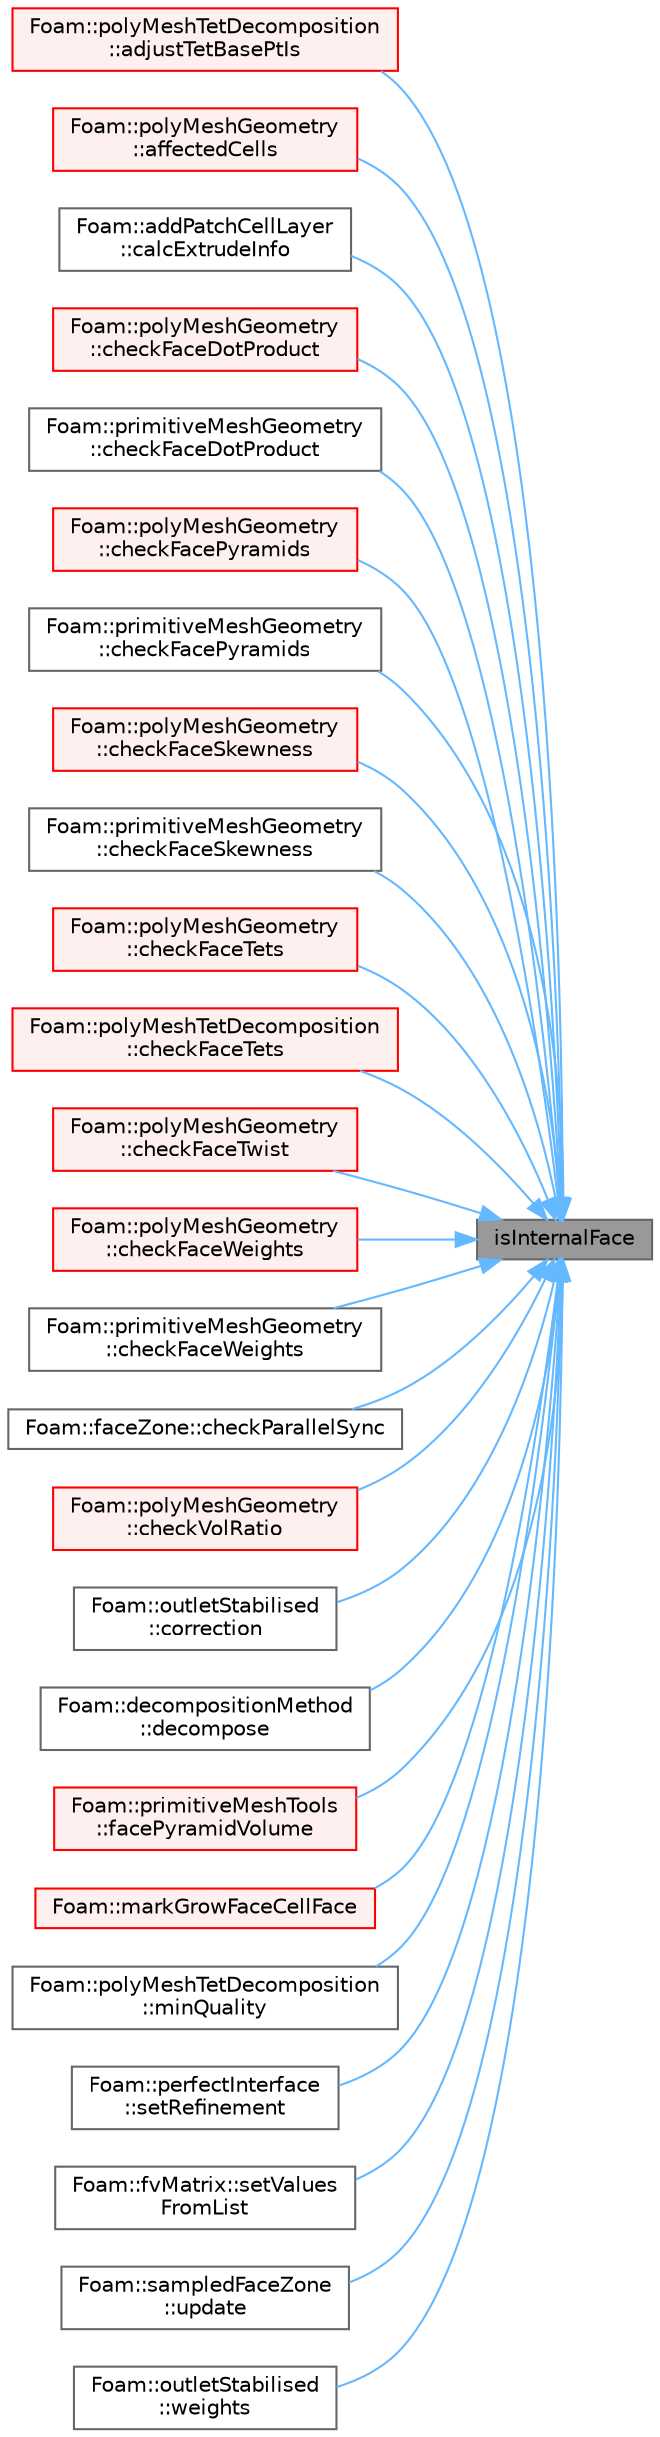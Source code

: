 digraph "isInternalFace"
{
 // LATEX_PDF_SIZE
  bgcolor="transparent";
  edge [fontname=Helvetica,fontsize=10,labelfontname=Helvetica,labelfontsize=10];
  node [fontname=Helvetica,fontsize=10,shape=box,height=0.2,width=0.4];
  rankdir="RL";
  Node1 [id="Node000001",label="isInternalFace",height=0.2,width=0.4,color="gray40", fillcolor="grey60", style="filled", fontcolor="black",tooltip=" "];
  Node1 -> Node2 [id="edge1_Node000001_Node000002",dir="back",color="steelblue1",style="solid",tooltip=" "];
  Node2 [id="Node000002",label="Foam::polyMeshTetDecomposition\l::adjustTetBasePtIs",height=0.2,width=0.4,color="red", fillcolor="#FFF0F0", style="filled",URL="$classFoam_1_1polyMeshTetDecomposition.html#a6a2ab02aef63d588b91e7c26706186b7",tooltip=" "];
  Node1 -> Node4 [id="edge2_Node000001_Node000004",dir="back",color="steelblue1",style="solid",tooltip=" "];
  Node4 [id="Node000004",label="Foam::polyMeshGeometry\l::affectedCells",height=0.2,width=0.4,color="red", fillcolor="#FFF0F0", style="filled",URL="$classFoam_1_1polyMeshGeometry.html#af5a651dc1cbf2df9601f576420a0cc3c",tooltip=" "];
  Node1 -> Node7 [id="edge3_Node000001_Node000007",dir="back",color="steelblue1",style="solid",tooltip=" "];
  Node7 [id="Node000007",label="Foam::addPatchCellLayer\l::calcExtrudeInfo",height=0.2,width=0.4,color="grey40", fillcolor="white", style="filled",URL="$classFoam_1_1addPatchCellLayer.html#a867b4b4d9eeb5d68fab13b864edeb60e",tooltip=" "];
  Node1 -> Node8 [id="edge4_Node000001_Node000008",dir="back",color="steelblue1",style="solid",tooltip=" "];
  Node8 [id="Node000008",label="Foam::polyMeshGeometry\l::checkFaceDotProduct",height=0.2,width=0.4,color="red", fillcolor="#FFF0F0", style="filled",URL="$classFoam_1_1polyMeshGeometry.html#a5014e575335db939bc66eb2fe32ac48f",tooltip=" "];
  Node1 -> Node9 [id="edge5_Node000001_Node000009",dir="back",color="steelblue1",style="solid",tooltip=" "];
  Node9 [id="Node000009",label="Foam::primitiveMeshGeometry\l::checkFaceDotProduct",height=0.2,width=0.4,color="grey40", fillcolor="white", style="filled",URL="$classFoam_1_1primitiveMeshGeometry.html#abe689b0ea95babc2086677dec53f57f2",tooltip=" "];
  Node1 -> Node10 [id="edge6_Node000001_Node000010",dir="back",color="steelblue1",style="solid",tooltip=" "];
  Node10 [id="Node000010",label="Foam::polyMeshGeometry\l::checkFacePyramids",height=0.2,width=0.4,color="red", fillcolor="#FFF0F0", style="filled",URL="$classFoam_1_1polyMeshGeometry.html#a185c3013142ff3facc41b31d9beef53a",tooltip=" "];
  Node1 -> Node11 [id="edge7_Node000001_Node000011",dir="back",color="steelblue1",style="solid",tooltip=" "];
  Node11 [id="Node000011",label="Foam::primitiveMeshGeometry\l::checkFacePyramids",height=0.2,width=0.4,color="grey40", fillcolor="white", style="filled",URL="$classFoam_1_1primitiveMeshGeometry.html#ad90dd781f10ef81bbfefbe0b9b8fe46e",tooltip=" "];
  Node1 -> Node12 [id="edge8_Node000001_Node000012",dir="back",color="steelblue1",style="solid",tooltip=" "];
  Node12 [id="Node000012",label="Foam::polyMeshGeometry\l::checkFaceSkewness",height=0.2,width=0.4,color="red", fillcolor="#FFF0F0", style="filled",URL="$classFoam_1_1polyMeshGeometry.html#a2df259c9e50de61beac65c3757c224eb",tooltip=" "];
  Node1 -> Node13 [id="edge9_Node000001_Node000013",dir="back",color="steelblue1",style="solid",tooltip=" "];
  Node13 [id="Node000013",label="Foam::primitiveMeshGeometry\l::checkFaceSkewness",height=0.2,width=0.4,color="grey40", fillcolor="white", style="filled",URL="$classFoam_1_1primitiveMeshGeometry.html#a2c5229035a955dd2719a447f55181f79",tooltip=" "];
  Node1 -> Node14 [id="edge10_Node000001_Node000014",dir="back",color="steelblue1",style="solid",tooltip=" "];
  Node14 [id="Node000014",label="Foam::polyMeshGeometry\l::checkFaceTets",height=0.2,width=0.4,color="red", fillcolor="#FFF0F0", style="filled",URL="$classFoam_1_1polyMeshGeometry.html#ac78de3d27453106d3cf818bda3fd90f4",tooltip=" "];
  Node1 -> Node15 [id="edge11_Node000001_Node000015",dir="back",color="steelblue1",style="solid",tooltip=" "];
  Node15 [id="Node000015",label="Foam::polyMeshTetDecomposition\l::checkFaceTets",height=0.2,width=0.4,color="red", fillcolor="#FFF0F0", style="filled",URL="$classFoam_1_1polyMeshTetDecomposition.html#a5041ce71d4d19419b583f1266325b8f0",tooltip=" "];
  Node1 -> Node19 [id="edge12_Node000001_Node000019",dir="back",color="steelblue1",style="solid",tooltip=" "];
  Node19 [id="Node000019",label="Foam::polyMeshGeometry\l::checkFaceTwist",height=0.2,width=0.4,color="red", fillcolor="#FFF0F0", style="filled",URL="$classFoam_1_1polyMeshGeometry.html#a1d15f5f7fdae54e4c34b03a0462cd535",tooltip=" "];
  Node1 -> Node20 [id="edge13_Node000001_Node000020",dir="back",color="steelblue1",style="solid",tooltip=" "];
  Node20 [id="Node000020",label="Foam::polyMeshGeometry\l::checkFaceWeights",height=0.2,width=0.4,color="red", fillcolor="#FFF0F0", style="filled",URL="$classFoam_1_1polyMeshGeometry.html#a6dbbfaac834107f888c95c13272d8d8a",tooltip=" "];
  Node1 -> Node21 [id="edge14_Node000001_Node000021",dir="back",color="steelblue1",style="solid",tooltip=" "];
  Node21 [id="Node000021",label="Foam::primitiveMeshGeometry\l::checkFaceWeights",height=0.2,width=0.4,color="grey40", fillcolor="white", style="filled",URL="$classFoam_1_1primitiveMeshGeometry.html#a43235a75da65bd601617364388f0d055",tooltip=" "];
  Node1 -> Node22 [id="edge15_Node000001_Node000022",dir="back",color="steelblue1",style="solid",tooltip=" "];
  Node22 [id="Node000022",label="Foam::faceZone::checkParallelSync",height=0.2,width=0.4,color="grey40", fillcolor="white", style="filled",URL="$classFoam_1_1faceZone.html#ae0d853449ed62624abe28bda852337c6",tooltip=" "];
  Node1 -> Node23 [id="edge16_Node000001_Node000023",dir="back",color="steelblue1",style="solid",tooltip=" "];
  Node23 [id="Node000023",label="Foam::polyMeshGeometry\l::checkVolRatio",height=0.2,width=0.4,color="red", fillcolor="#FFF0F0", style="filled",URL="$classFoam_1_1polyMeshGeometry.html#aa63d73334ea3f55a0fd59896924c6eb5",tooltip=" "];
  Node1 -> Node24 [id="edge17_Node000001_Node000024",dir="back",color="steelblue1",style="solid",tooltip=" "];
  Node24 [id="Node000024",label="Foam::outletStabilised\l::correction",height=0.2,width=0.4,color="grey40", fillcolor="white", style="filled",URL="$classFoam_1_1outletStabilised.html#a9c79cff1f5952f2e865730d39bf9b2fe",tooltip=" "];
  Node1 -> Node25 [id="edge18_Node000001_Node000025",dir="back",color="steelblue1",style="solid",tooltip=" "];
  Node25 [id="Node000025",label="Foam::decompositionMethod\l::decompose",height=0.2,width=0.4,color="grey40", fillcolor="white", style="filled",URL="$classFoam_1_1decompositionMethod.html#aaa4f750f148c325dc80c77de1fca41ed",tooltip=" "];
  Node1 -> Node26 [id="edge19_Node000001_Node000026",dir="back",color="steelblue1",style="solid",tooltip=" "];
  Node26 [id="Node000026",label="Foam::primitiveMeshTools\l::facePyramidVolume",height=0.2,width=0.4,color="red", fillcolor="#FFF0F0", style="filled",URL="$classFoam_1_1primitiveMeshTools.html#aab4eea20bacd77eef1060af3f16adc26",tooltip=" "];
  Node1 -> Node28 [id="edge20_Node000001_Node000028",dir="back",color="steelblue1",style="solid",tooltip=" "];
  Node28 [id="Node000028",label="Foam::markGrowFaceCellFace",height=0.2,width=0.4,color="red", fillcolor="#FFF0F0", style="filled",URL="$namespaceFoam.html#ac2e32785189a719a9c5e0beea39b1d14",tooltip=" "];
  Node1 -> Node32 [id="edge21_Node000001_Node000032",dir="back",color="steelblue1",style="solid",tooltip=" "];
  Node32 [id="Node000032",label="Foam::polyMeshTetDecomposition\l::minQuality",height=0.2,width=0.4,color="grey40", fillcolor="white", style="filled",URL="$classFoam_1_1polyMeshTetDecomposition.html#a886a31259fb75d8f5def927f00738ed0",tooltip=" "];
  Node1 -> Node33 [id="edge22_Node000001_Node000033",dir="back",color="steelblue1",style="solid",tooltip=" "];
  Node33 [id="Node000033",label="Foam::perfectInterface\l::setRefinement",height=0.2,width=0.4,color="grey40", fillcolor="white", style="filled",URL="$classFoam_1_1perfectInterface.html#a7253b581bef08b26159ea0e738a8883a",tooltip=" "];
  Node1 -> Node34 [id="edge23_Node000001_Node000034",dir="back",color="steelblue1",style="solid",tooltip=" "];
  Node34 [id="Node000034",label="Foam::fvMatrix::setValues\lFromList",height=0.2,width=0.4,color="grey40", fillcolor="white", style="filled",URL="$classFoam_1_1fvMatrix.html#af1fe23f90d5fee6759a1cb238405e9bb",tooltip=" "];
  Node1 -> Node35 [id="edge24_Node000001_Node000035",dir="back",color="steelblue1",style="solid",tooltip=" "];
  Node35 [id="Node000035",label="Foam::sampledFaceZone\l::update",height=0.2,width=0.4,color="grey40", fillcolor="white", style="filled",URL="$classFoam_1_1sampledFaceZone.html#aa2aac016e2bf7b5bd2b271786c2791aa",tooltip=" "];
  Node1 -> Node36 [id="edge25_Node000001_Node000036",dir="back",color="steelblue1",style="solid",tooltip=" "];
  Node36 [id="Node000036",label="Foam::outletStabilised\l::weights",height=0.2,width=0.4,color="grey40", fillcolor="white", style="filled",URL="$classFoam_1_1outletStabilised.html#a714f951f747788eab2252ad315bb0d4f",tooltip=" "];
}
